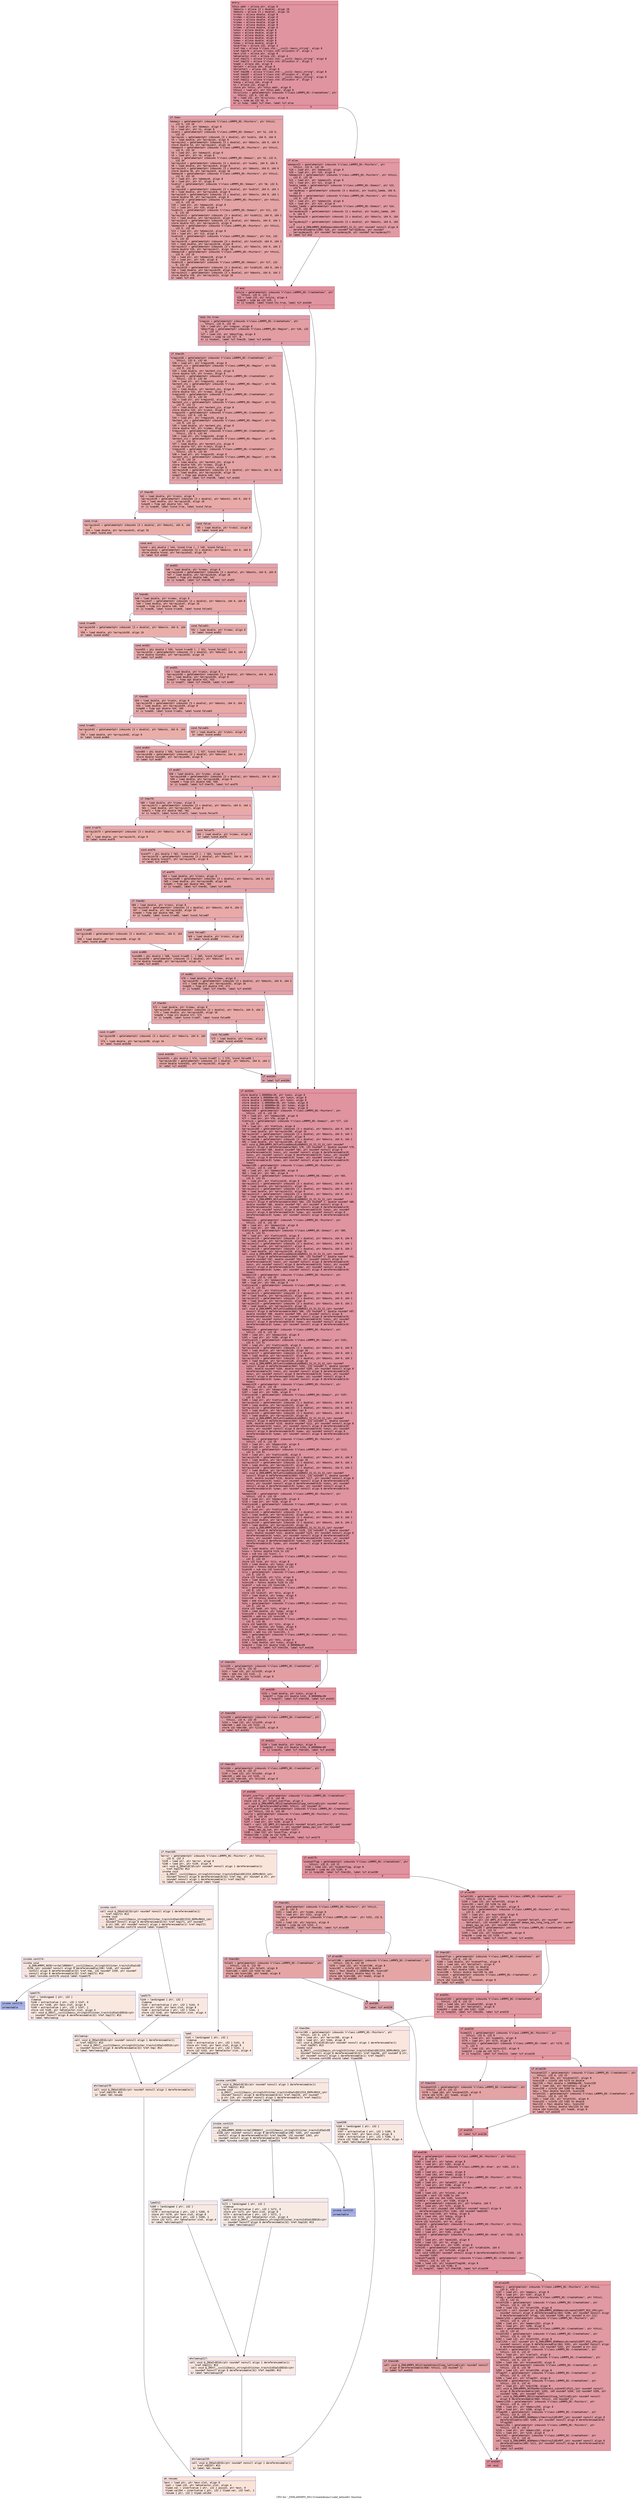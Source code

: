 digraph "CFG for '_ZN9LAMMPS_NS11CreateAtoms11add_latticeEv' function" {
	label="CFG for '_ZN9LAMMPS_NS11CreateAtoms11add_latticeEv' function";

	Node0x55e06931ae70 [shape=record,color="#b70d28ff", style=filled, fillcolor="#b70d2870" fontname="Courier",label="{entry:\l|  %this.addr = alloca ptr, align 8\l  %bboxlo = alloca [3 x double], align 16\l  %bboxhi = alloca [3 x double], align 16\l  %rxmin = alloca double, align 8\l  %rxmax = alloca double, align 8\l  %rymin = alloca double, align 8\l  %rymax = alloca double, align 8\l  %rzmin = alloca double, align 8\l  %rzmax = alloca double, align 8\l  %xmin = alloca double, align 8\l  %ymin = alloca double, align 8\l  %zmin = alloca double, align 8\l  %xmax = alloca double, align 8\l  %ymax = alloca double, align 8\l  %zmax = alloca double, align 8\l  %overflow = alloca i32, align 4\l  %ref.tmp = alloca %\"class.std::__cxx11::basic_string\", align 8\l  %ref.tmp170 = alloca %\"class.std::allocator.4\", align 1\l  %exn.slot = alloca ptr, align 8\l  %ehselector.slot = alloca i32, align 4\l  %ref.tmp171 = alloca %\"class.std::__cxx11::basic_string\", align 8\l  %ref.tmp172 = alloca %\"class.std::allocator.4\", align 1\l  %nadd = alloca i64, align 8\l  %bnlatt = alloca i64, align 8\l  %bnlattall = alloca i64, align 8\l  %ref.tmp206 = alloca %\"class.std::__cxx11::basic_string\", align 8\l  %ref.tmp207 = alloca %\"class.std::allocator.4\", align 1\l  %ref.tmp210 = alloca %\"class.std::__cxx11::basic_string\", align 8\l  %ref.tmp211 = alloca %\"class.std::allocator.4\", align 1\l  %nbig = alloca i64, align 8\l  %n = alloca i32, align 4\l  store ptr %this, ptr %this.addr, align 8\l  %this1 = load ptr, ptr %this.addr, align 8\l  %triclinic = getelementptr inbounds %\"class.LAMMPS_NS::CreateAtoms\", ptr\l... %this1, i32 0, i32 48\l  %0 = load i32, ptr %triclinic, align 8\l  %cmp = icmp eq i32 %0, 0\l  br i1 %cmp, label %if.then, label %if.else\l|{<s0>T|<s1>F}}"];
	Node0x55e06931ae70:s0 -> Node0x55e06931b660[tooltip="entry -> if.then\nProbability 37.50%" ];
	Node0x55e06931ae70:s1 -> Node0x55e06931c930[tooltip="entry -> if.else\nProbability 62.50%" ];
	Node0x55e06931b660 [shape=record,color="#3d50c3ff", style=filled, fillcolor="#c32e3170" fontname="Courier",label="{if.then:\l|  %domain = getelementptr inbounds %\"class.LAMMPS_NS::Pointers\", ptr %this1,\l... i32 0, i32 10\l  %1 = load ptr, ptr %domain, align 8\l  %2 = load ptr, ptr %1, align 8\l  %sublo = getelementptr inbounds %\"class.LAMMPS_NS::Domain\", ptr %2, i32 0,\l... i32 33\l  %arrayidx = getelementptr inbounds [3 x double], ptr %sublo, i64 0, i64 0\l  %3 = load double, ptr %arrayidx, align 8\l  %arrayidx2 = getelementptr inbounds [3 x double], ptr %bboxlo, i64 0, i64 0\l  store double %3, ptr %arrayidx2, align 16\l  %domain3 = getelementptr inbounds %\"class.LAMMPS_NS::Pointers\", ptr %this1,\l... i32 0, i32 10\l  %4 = load ptr, ptr %domain3, align 8\l  %5 = load ptr, ptr %4, align 8\l  %subhi = getelementptr inbounds %\"class.LAMMPS_NS::Domain\", ptr %5, i32 0,\l... i32 34\l  %arrayidx4 = getelementptr inbounds [3 x double], ptr %subhi, i64 0, i64 0\l  %6 = load double, ptr %arrayidx4, align 8\l  %arrayidx5 = getelementptr inbounds [3 x double], ptr %bboxhi, i64 0, i64 0\l  store double %6, ptr %arrayidx5, align 16\l  %domain6 = getelementptr inbounds %\"class.LAMMPS_NS::Pointers\", ptr %this1,\l... i32 0, i32 10\l  %7 = load ptr, ptr %domain6, align 8\l  %8 = load ptr, ptr %7, align 8\l  %sublo7 = getelementptr inbounds %\"class.LAMMPS_NS::Domain\", ptr %8, i32 0,\l... i32 33\l  %arrayidx8 = getelementptr inbounds [3 x double], ptr %sublo7, i64 0, i64 1\l  %9 = load double, ptr %arrayidx8, align 8\l  %arrayidx9 = getelementptr inbounds [3 x double], ptr %bboxlo, i64 0, i64 1\l  store double %9, ptr %arrayidx9, align 8\l  %domain10 = getelementptr inbounds %\"class.LAMMPS_NS::Pointers\", ptr %this1,\l... i32 0, i32 10\l  %10 = load ptr, ptr %domain10, align 8\l  %11 = load ptr, ptr %10, align 8\l  %subhi11 = getelementptr inbounds %\"class.LAMMPS_NS::Domain\", ptr %11, i32\l... 0, i32 34\l  %arrayidx12 = getelementptr inbounds [3 x double], ptr %subhi11, i64 0, i64 1\l  %12 = load double, ptr %arrayidx12, align 8\l  %arrayidx13 = getelementptr inbounds [3 x double], ptr %bboxhi, i64 0, i64 1\l  store double %12, ptr %arrayidx13, align 8\l  %domain14 = getelementptr inbounds %\"class.LAMMPS_NS::Pointers\", ptr %this1,\l... i32 0, i32 10\l  %13 = load ptr, ptr %domain14, align 8\l  %14 = load ptr, ptr %13, align 8\l  %sublo15 = getelementptr inbounds %\"class.LAMMPS_NS::Domain\", ptr %14, i32\l... 0, i32 33\l  %arrayidx16 = getelementptr inbounds [3 x double], ptr %sublo15, i64 0, i64 2\l  %15 = load double, ptr %arrayidx16, align 8\l  %arrayidx17 = getelementptr inbounds [3 x double], ptr %bboxlo, i64 0, i64 2\l  store double %15, ptr %arrayidx17, align 16\l  %domain18 = getelementptr inbounds %\"class.LAMMPS_NS::Pointers\", ptr %this1,\l... i32 0, i32 10\l  %16 = load ptr, ptr %domain18, align 8\l  %17 = load ptr, ptr %16, align 8\l  %subhi19 = getelementptr inbounds %\"class.LAMMPS_NS::Domain\", ptr %17, i32\l... 0, i32 34\l  %arrayidx20 = getelementptr inbounds [3 x double], ptr %subhi19, i64 0, i64 2\l  %18 = load double, ptr %arrayidx20, align 8\l  %arrayidx21 = getelementptr inbounds [3 x double], ptr %bboxhi, i64 0, i64 2\l  store double %18, ptr %arrayidx21, align 16\l  br label %if.end\l}"];
	Node0x55e06931b660 -> Node0x55e06930c8f0[tooltip="if.then -> if.end\nProbability 100.00%" ];
	Node0x55e06931c930 [shape=record,color="#b70d28ff", style=filled, fillcolor="#bb1b2c70" fontname="Courier",label="{if.else:\l|  %domain22 = getelementptr inbounds %\"class.LAMMPS_NS::Pointers\", ptr\l... %this1, i32 0, i32 10\l  %19 = load ptr, ptr %domain22, align 8\l  %20 = load ptr, ptr %19, align 8\l  %domain23 = getelementptr inbounds %\"class.LAMMPS_NS::Pointers\", ptr %this1,\l... i32 0, i32 10\l  %21 = load ptr, ptr %domain23, align 8\l  %22 = load ptr, ptr %21, align 8\l  %sublo_lamda = getelementptr inbounds %\"class.LAMMPS_NS::Domain\", ptr %22,\l... i32 0, i32 35\l  %arraydecay = getelementptr inbounds [3 x double], ptr %sublo_lamda, i64 0,\l... i64 0\l  %domain24 = getelementptr inbounds %\"class.LAMMPS_NS::Pointers\", ptr %this1,\l... i32 0, i32 10\l  %23 = load ptr, ptr %domain24, align 8\l  %24 = load ptr, ptr %23, align 8\l  %subhi_lamda = getelementptr inbounds %\"class.LAMMPS_NS::Domain\", ptr %24,\l... i32 0, i32 36\l  %arraydecay25 = getelementptr inbounds [3 x double], ptr %subhi_lamda, i64\l... 0, i64 0\l  %arraydecay26 = getelementptr inbounds [3 x double], ptr %bboxlo, i64 0, i64\l... 0\l  %arraydecay27 = getelementptr inbounds [3 x double], ptr %bboxhi, i64 0, i64\l... 0\l  call void @_ZN9LAMMPS_NS6Domain4bboxEPdS1_S1_S1_(ptr noundef nonnull align 8\l... dereferenceable(1200) %20, ptr noundef %arraydecay, ptr noundef\l... %arraydecay25, ptr noundef %arraydecay26, ptr noundef %arraydecay27)\l  br label %if.end\l}"];
	Node0x55e06931c930 -> Node0x55e06930c8f0[tooltip="if.else -> if.end\nProbability 100.00%" ];
	Node0x55e06930c8f0 [shape=record,color="#b70d28ff", style=filled, fillcolor="#b70d2870" fontname="Courier",label="{if.end:\l|  %style = getelementptr inbounds %\"class.LAMMPS_NS::CreateAtoms\", ptr\l... %this1, i32 0, i32 2\l  %25 = load i32, ptr %style, align 4\l  %cmp28 = icmp eq i32 %25, 1\l  br i1 %cmp28, label %land.lhs.true, label %if.end104\l|{<s0>T|<s1>F}}"];
	Node0x55e06930c8f0:s0 -> Node0x55e0693427b0[tooltip="if.end -> land.lhs.true\nProbability 50.00%" ];
	Node0x55e06930c8f0:s1 -> Node0x55e069342800[tooltip="if.end -> if.end104\nProbability 50.00%" ];
	Node0x55e0693427b0 [shape=record,color="#3d50c3ff", style=filled, fillcolor="#be242e70" fontname="Courier",label="{land.lhs.true:\l|  %region = getelementptr inbounds %\"class.LAMMPS_NS::CreateAtoms\", ptr\l... %this1, i32 0, i32 44\l  %26 = load ptr, ptr %region, align 8\l  %bboxflag = getelementptr inbounds %\"class.LAMMPS_NS::Region\", ptr %26, i32\l... 0, i32 15\l  %27 = load i32, ptr %bboxflag, align 8\l  %tobool = icmp ne i32 %27, 0\l  br i1 %tobool, label %if.then29, label %if.end104\l|{<s0>T|<s1>F}}"];
	Node0x55e0693427b0:s0 -> Node0x55e069342cb0[tooltip="land.lhs.true -> if.then29\nProbability 62.50%" ];
	Node0x55e0693427b0:s1 -> Node0x55e069342800[tooltip="land.lhs.true -> if.end104\nProbability 37.50%" ];
	Node0x55e069342cb0 [shape=record,color="#3d50c3ff", style=filled, fillcolor="#c32e3170" fontname="Courier",label="{if.then29:\l|  %region30 = getelementptr inbounds %\"class.LAMMPS_NS::CreateAtoms\", ptr\l... %this1, i32 0, i32 44\l  %28 = load ptr, ptr %region30, align 8\l  %extent_xlo = getelementptr inbounds %\"class.LAMMPS_NS::Region\", ptr %28,\l... i32 0, i32 9\l  %29 = load double, ptr %extent_xlo, align 8\l  store double %29, ptr %rxmin, align 8\l  %region31 = getelementptr inbounds %\"class.LAMMPS_NS::CreateAtoms\", ptr\l... %this1, i32 0, i32 44\l  %30 = load ptr, ptr %region31, align 8\l  %extent_xhi = getelementptr inbounds %\"class.LAMMPS_NS::Region\", ptr %30,\l... i32 0, i32 10\l  %31 = load double, ptr %extent_xhi, align 8\l  store double %31, ptr %rxmax, align 8\l  %region32 = getelementptr inbounds %\"class.LAMMPS_NS::CreateAtoms\", ptr\l... %this1, i32 0, i32 44\l  %32 = load ptr, ptr %region32, align 8\l  %extent_ylo = getelementptr inbounds %\"class.LAMMPS_NS::Region\", ptr %32,\l... i32 0, i32 11\l  %33 = load double, ptr %extent_ylo, align 8\l  store double %33, ptr %rymin, align 8\l  %region33 = getelementptr inbounds %\"class.LAMMPS_NS::CreateAtoms\", ptr\l... %this1, i32 0, i32 44\l  %34 = load ptr, ptr %region33, align 8\l  %extent_yhi = getelementptr inbounds %\"class.LAMMPS_NS::Region\", ptr %34,\l... i32 0, i32 12\l  %35 = load double, ptr %extent_yhi, align 8\l  store double %35, ptr %rymax, align 8\l  %region34 = getelementptr inbounds %\"class.LAMMPS_NS::CreateAtoms\", ptr\l... %this1, i32 0, i32 44\l  %36 = load ptr, ptr %region34, align 8\l  %extent_zlo = getelementptr inbounds %\"class.LAMMPS_NS::Region\", ptr %36,\l... i32 0, i32 13\l  %37 = load double, ptr %extent_zlo, align 8\l  store double %37, ptr %rzmin, align 8\l  %region35 = getelementptr inbounds %\"class.LAMMPS_NS::CreateAtoms\", ptr\l... %this1, i32 0, i32 44\l  %38 = load ptr, ptr %region35, align 8\l  %extent_zhi = getelementptr inbounds %\"class.LAMMPS_NS::Region\", ptr %38,\l... i32 0, i32 14\l  %39 = load double, ptr %extent_zhi, align 8\l  store double %39, ptr %rzmax, align 8\l  %40 = load double, ptr %rxmin, align 8\l  %arrayidx36 = getelementptr inbounds [3 x double], ptr %bboxlo, i64 0, i64 0\l  %41 = load double, ptr %arrayidx36, align 16\l  %cmp37 = fcmp ogt double %40, %41\l  br i1 %cmp37, label %if.then38, label %if.end43\l|{<s0>T|<s1>F}}"];
	Node0x55e069342cb0:s0 -> Node0x55e069344580[tooltip="if.then29 -> if.then38\nProbability 50.00%" ];
	Node0x55e069342cb0:s1 -> Node0x55e069344600[tooltip="if.then29 -> if.end43\nProbability 50.00%" ];
	Node0x55e069344580 [shape=record,color="#3d50c3ff", style=filled, fillcolor="#ca3b3770" fontname="Courier",label="{if.then38:\l|  %42 = load double, ptr %rxmin, align 8\l  %arrayidx39 = getelementptr inbounds [3 x double], ptr %bboxhi, i64 0, i64 0\l  %43 = load double, ptr %arrayidx39, align 16\l  %cmp40 = fcmp ogt double %42, %43\l  br i1 %cmp40, label %cond.true, label %cond.false\l|{<s0>T|<s1>F}}"];
	Node0x55e069344580:s0 -> Node0x55e06930b3a0[tooltip="if.then38 -> cond.true\nProbability 50.00%" ];
	Node0x55e069344580:s1 -> Node0x55e06930b420[tooltip="if.then38 -> cond.false\nProbability 50.00%" ];
	Node0x55e06930b3a0 [shape=record,color="#3d50c3ff", style=filled, fillcolor="#d0473d70" fontname="Courier",label="{cond.true:\l|  %arrayidx41 = getelementptr inbounds [3 x double], ptr %bboxhi, i64 0, i64\l... 0\l  %44 = load double, ptr %arrayidx41, align 16\l  br label %cond.end\l}"];
	Node0x55e06930b3a0 -> Node0x55e06930b720[tooltip="cond.true -> cond.end\nProbability 100.00%" ];
	Node0x55e06930b420 [shape=record,color="#3d50c3ff", style=filled, fillcolor="#d0473d70" fontname="Courier",label="{cond.false:\l|  %45 = load double, ptr %rxmin, align 8\l  br label %cond.end\l}"];
	Node0x55e06930b420 -> Node0x55e06930b720[tooltip="cond.false -> cond.end\nProbability 100.00%" ];
	Node0x55e06930b720 [shape=record,color="#3d50c3ff", style=filled, fillcolor="#ca3b3770" fontname="Courier",label="{cond.end:\l|  %cond = phi double [ %44, %cond.true ], [ %45, %cond.false ]\l  %arrayidx42 = getelementptr inbounds [3 x double], ptr %bboxlo, i64 0, i64 0\l  store double %cond, ptr %arrayidx42, align 16\l  br label %if.end43\l}"];
	Node0x55e06930b720 -> Node0x55e069344600[tooltip="cond.end -> if.end43\nProbability 100.00%" ];
	Node0x55e069344600 [shape=record,color="#3d50c3ff", style=filled, fillcolor="#c32e3170" fontname="Courier",label="{if.end43:\l|  %46 = load double, ptr %rxmax, align 8\l  %arrayidx44 = getelementptr inbounds [3 x double], ptr %bboxhi, i64 0, i64 0\l  %47 = load double, ptr %arrayidx44, align 16\l  %cmp45 = fcmp olt double %46, %47\l  br i1 %cmp45, label %if.then46, label %if.end55\l|{<s0>T|<s1>F}}"];
	Node0x55e069344600:s0 -> Node0x55e069346200[tooltip="if.end43 -> if.then46\nProbability 50.00%" ];
	Node0x55e069344600:s1 -> Node0x55e069346280[tooltip="if.end43 -> if.end55\nProbability 50.00%" ];
	Node0x55e069346200 [shape=record,color="#3d50c3ff", style=filled, fillcolor="#ca3b3770" fontname="Courier",label="{if.then46:\l|  %48 = load double, ptr %rxmax, align 8\l  %arrayidx47 = getelementptr inbounds [3 x double], ptr %bboxlo, i64 0, i64 0\l  %49 = load double, ptr %arrayidx47, align 16\l  %cmp48 = fcmp olt double %48, %49\l  br i1 %cmp48, label %cond.true49, label %cond.false51\l|{<s0>T|<s1>F}}"];
	Node0x55e069346200:s0 -> Node0x55e0693466b0[tooltip="if.then46 -> cond.true49\nProbability 50.00%" ];
	Node0x55e069346200:s1 -> Node0x55e069346730[tooltip="if.then46 -> cond.false51\nProbability 50.00%" ];
	Node0x55e0693466b0 [shape=record,color="#3d50c3ff", style=filled, fillcolor="#d0473d70" fontname="Courier",label="{cond.true49:\l|  %arrayidx50 = getelementptr inbounds [3 x double], ptr %bboxlo, i64 0, i64\l... 0\l  %50 = load double, ptr %arrayidx50, align 16\l  br label %cond.end52\l}"];
	Node0x55e0693466b0 -> Node0x55e069346a30[tooltip="cond.true49 -> cond.end52\nProbability 100.00%" ];
	Node0x55e069346730 [shape=record,color="#3d50c3ff", style=filled, fillcolor="#d0473d70" fontname="Courier",label="{cond.false51:\l|  %51 = load double, ptr %rxmax, align 8\l  br label %cond.end52\l}"];
	Node0x55e069346730 -> Node0x55e069346a30[tooltip="cond.false51 -> cond.end52\nProbability 100.00%" ];
	Node0x55e069346a30 [shape=record,color="#3d50c3ff", style=filled, fillcolor="#ca3b3770" fontname="Courier",label="{cond.end52:\l|  %cond53 = phi double [ %50, %cond.true49 ], [ %51, %cond.false51 ]\l  %arrayidx54 = getelementptr inbounds [3 x double], ptr %bboxhi, i64 0, i64 0\l  store double %cond53, ptr %arrayidx54, align 16\l  br label %if.end55\l}"];
	Node0x55e069346a30 -> Node0x55e069346280[tooltip="cond.end52 -> if.end55\nProbability 100.00%" ];
	Node0x55e069346280 [shape=record,color="#3d50c3ff", style=filled, fillcolor="#c32e3170" fontname="Courier",label="{if.end55:\l|  %52 = load double, ptr %rymin, align 8\l  %arrayidx56 = getelementptr inbounds [3 x double], ptr %bboxlo, i64 0, i64 1\l  %53 = load double, ptr %arrayidx56, align 8\l  %cmp57 = fcmp ogt double %52, %53\l  br i1 %cmp57, label %if.then58, label %if.end67\l|{<s0>T|<s1>F}}"];
	Node0x55e069346280:s0 -> Node0x55e0693470d0[tooltip="if.end55 -> if.then58\nProbability 50.00%" ];
	Node0x55e069346280:s1 -> Node0x55e069347150[tooltip="if.end55 -> if.end67\nProbability 50.00%" ];
	Node0x55e0693470d0 [shape=record,color="#3d50c3ff", style=filled, fillcolor="#ca3b3770" fontname="Courier",label="{if.then58:\l|  %54 = load double, ptr %rymin, align 8\l  %arrayidx59 = getelementptr inbounds [3 x double], ptr %bboxhi, i64 0, i64 1\l  %55 = load double, ptr %arrayidx59, align 8\l  %cmp60 = fcmp ogt double %54, %55\l  br i1 %cmp60, label %cond.true61, label %cond.false63\l|{<s0>T|<s1>F}}"];
	Node0x55e0693470d0:s0 -> Node0x55e069347580[tooltip="if.then58 -> cond.true61\nProbability 50.00%" ];
	Node0x55e0693470d0:s1 -> Node0x55e069347600[tooltip="if.then58 -> cond.false63\nProbability 50.00%" ];
	Node0x55e069347580 [shape=record,color="#3d50c3ff", style=filled, fillcolor="#d0473d70" fontname="Courier",label="{cond.true61:\l|  %arrayidx62 = getelementptr inbounds [3 x double], ptr %bboxhi, i64 0, i64\l... 1\l  %56 = load double, ptr %arrayidx62, align 8\l  br label %cond.end64\l}"];
	Node0x55e069347580 -> Node0x55e069347900[tooltip="cond.true61 -> cond.end64\nProbability 100.00%" ];
	Node0x55e069347600 [shape=record,color="#3d50c3ff", style=filled, fillcolor="#d0473d70" fontname="Courier",label="{cond.false63:\l|  %57 = load double, ptr %rymin, align 8\l  br label %cond.end64\l}"];
	Node0x55e069347600 -> Node0x55e069347900[tooltip="cond.false63 -> cond.end64\nProbability 100.00%" ];
	Node0x55e069347900 [shape=record,color="#3d50c3ff", style=filled, fillcolor="#ca3b3770" fontname="Courier",label="{cond.end64:\l|  %cond65 = phi double [ %56, %cond.true61 ], [ %57, %cond.false63 ]\l  %arrayidx66 = getelementptr inbounds [3 x double], ptr %bboxlo, i64 0, i64 1\l  store double %cond65, ptr %arrayidx66, align 8\l  br label %if.end67\l}"];
	Node0x55e069347900 -> Node0x55e069347150[tooltip="cond.end64 -> if.end67\nProbability 100.00%" ];
	Node0x55e069347150 [shape=record,color="#3d50c3ff", style=filled, fillcolor="#c32e3170" fontname="Courier",label="{if.end67:\l|  %58 = load double, ptr %rymax, align 8\l  %arrayidx68 = getelementptr inbounds [3 x double], ptr %bboxhi, i64 0, i64 1\l  %59 = load double, ptr %arrayidx68, align 8\l  %cmp69 = fcmp olt double %58, %59\l  br i1 %cmp69, label %if.then70, label %if.end79\l|{<s0>T|<s1>F}}"];
	Node0x55e069347150:s0 -> Node0x55e069347fa0[tooltip="if.end67 -> if.then70\nProbability 50.00%" ];
	Node0x55e069347150:s1 -> Node0x55e069348020[tooltip="if.end67 -> if.end79\nProbability 50.00%" ];
	Node0x55e069347fa0 [shape=record,color="#3d50c3ff", style=filled, fillcolor="#ca3b3770" fontname="Courier",label="{if.then70:\l|  %60 = load double, ptr %rymax, align 8\l  %arrayidx71 = getelementptr inbounds [3 x double], ptr %bboxlo, i64 0, i64 1\l  %61 = load double, ptr %arrayidx71, align 8\l  %cmp72 = fcmp olt double %60, %61\l  br i1 %cmp72, label %cond.true73, label %cond.false75\l|{<s0>T|<s1>F}}"];
	Node0x55e069347fa0:s0 -> Node0x55e069348450[tooltip="if.then70 -> cond.true73\nProbability 50.00%" ];
	Node0x55e069347fa0:s1 -> Node0x55e0693484d0[tooltip="if.then70 -> cond.false75\nProbability 50.00%" ];
	Node0x55e069348450 [shape=record,color="#3d50c3ff", style=filled, fillcolor="#d0473d70" fontname="Courier",label="{cond.true73:\l|  %arrayidx74 = getelementptr inbounds [3 x double], ptr %bboxlo, i64 0, i64\l... 1\l  %62 = load double, ptr %arrayidx74, align 8\l  br label %cond.end76\l}"];
	Node0x55e069348450 -> Node0x55e0693487d0[tooltip="cond.true73 -> cond.end76\nProbability 100.00%" ];
	Node0x55e0693484d0 [shape=record,color="#3d50c3ff", style=filled, fillcolor="#d0473d70" fontname="Courier",label="{cond.false75:\l|  %63 = load double, ptr %rymax, align 8\l  br label %cond.end76\l}"];
	Node0x55e0693484d0 -> Node0x55e0693487d0[tooltip="cond.false75 -> cond.end76\nProbability 100.00%" ];
	Node0x55e0693487d0 [shape=record,color="#3d50c3ff", style=filled, fillcolor="#ca3b3770" fontname="Courier",label="{cond.end76:\l|  %cond77 = phi double [ %62, %cond.true73 ], [ %63, %cond.false75 ]\l  %arrayidx78 = getelementptr inbounds [3 x double], ptr %bboxhi, i64 0, i64 1\l  store double %cond77, ptr %arrayidx78, align 8\l  br label %if.end79\l}"];
	Node0x55e0693487d0 -> Node0x55e069348020[tooltip="cond.end76 -> if.end79\nProbability 100.00%" ];
	Node0x55e069348020 [shape=record,color="#3d50c3ff", style=filled, fillcolor="#c32e3170" fontname="Courier",label="{if.end79:\l|  %64 = load double, ptr %rzmin, align 8\l  %arrayidx80 = getelementptr inbounds [3 x double], ptr %bboxlo, i64 0, i64 2\l  %65 = load double, ptr %arrayidx80, align 16\l  %cmp81 = fcmp ogt double %64, %65\l  br i1 %cmp81, label %if.then82, label %if.end91\l|{<s0>T|<s1>F}}"];
	Node0x55e069348020:s0 -> Node0x55e069348e70[tooltip="if.end79 -> if.then82\nProbability 50.00%" ];
	Node0x55e069348020:s1 -> Node0x55e069348ef0[tooltip="if.end79 -> if.end91\nProbability 50.00%" ];
	Node0x55e069348e70 [shape=record,color="#3d50c3ff", style=filled, fillcolor="#ca3b3770" fontname="Courier",label="{if.then82:\l|  %66 = load double, ptr %rzmin, align 8\l  %arrayidx83 = getelementptr inbounds [3 x double], ptr %bboxhi, i64 0, i64 2\l  %67 = load double, ptr %arrayidx83, align 16\l  %cmp84 = fcmp ogt double %66, %67\l  br i1 %cmp84, label %cond.true85, label %cond.false87\l|{<s0>T|<s1>F}}"];
	Node0x55e069348e70:s0 -> Node0x55e069349320[tooltip="if.then82 -> cond.true85\nProbability 50.00%" ];
	Node0x55e069348e70:s1 -> Node0x55e0693493a0[tooltip="if.then82 -> cond.false87\nProbability 50.00%" ];
	Node0x55e069349320 [shape=record,color="#3d50c3ff", style=filled, fillcolor="#d0473d70" fontname="Courier",label="{cond.true85:\l|  %arrayidx86 = getelementptr inbounds [3 x double], ptr %bboxhi, i64 0, i64\l... 2\l  %68 = load double, ptr %arrayidx86, align 16\l  br label %cond.end88\l}"];
	Node0x55e069349320 -> Node0x55e0693496a0[tooltip="cond.true85 -> cond.end88\nProbability 100.00%" ];
	Node0x55e0693493a0 [shape=record,color="#3d50c3ff", style=filled, fillcolor="#d0473d70" fontname="Courier",label="{cond.false87:\l|  %69 = load double, ptr %rzmin, align 8\l  br label %cond.end88\l}"];
	Node0x55e0693493a0 -> Node0x55e0693496a0[tooltip="cond.false87 -> cond.end88\nProbability 100.00%" ];
	Node0x55e0693496a0 [shape=record,color="#3d50c3ff", style=filled, fillcolor="#ca3b3770" fontname="Courier",label="{cond.end88:\l|  %cond89 = phi double [ %68, %cond.true85 ], [ %69, %cond.false87 ]\l  %arrayidx90 = getelementptr inbounds [3 x double], ptr %bboxlo, i64 0, i64 2\l  store double %cond89, ptr %arrayidx90, align 16\l  br label %if.end91\l}"];
	Node0x55e0693496a0 -> Node0x55e069348ef0[tooltip="cond.end88 -> if.end91\nProbability 100.00%" ];
	Node0x55e069348ef0 [shape=record,color="#3d50c3ff", style=filled, fillcolor="#c32e3170" fontname="Courier",label="{if.end91:\l|  %70 = load double, ptr %rzmax, align 8\l  %arrayidx92 = getelementptr inbounds [3 x double], ptr %bboxhi, i64 0, i64 2\l  %71 = load double, ptr %arrayidx92, align 16\l  %cmp93 = fcmp olt double %70, %71\l  br i1 %cmp93, label %if.then94, label %if.end103\l|{<s0>T|<s1>F}}"];
	Node0x55e069348ef0:s0 -> Node0x55e069349d40[tooltip="if.end91 -> if.then94\nProbability 50.00%" ];
	Node0x55e069348ef0:s1 -> Node0x55e069349dc0[tooltip="if.end91 -> if.end103\nProbability 50.00%" ];
	Node0x55e069349d40 [shape=record,color="#3d50c3ff", style=filled, fillcolor="#ca3b3770" fontname="Courier",label="{if.then94:\l|  %72 = load double, ptr %rzmax, align 8\l  %arrayidx95 = getelementptr inbounds [3 x double], ptr %bboxlo, i64 0, i64 2\l  %73 = load double, ptr %arrayidx95, align 16\l  %cmp96 = fcmp olt double %72, %73\l  br i1 %cmp96, label %cond.true97, label %cond.false99\l|{<s0>T|<s1>F}}"];
	Node0x55e069349d40:s0 -> Node0x55e06934a1f0[tooltip="if.then94 -> cond.true97\nProbability 50.00%" ];
	Node0x55e069349d40:s1 -> Node0x55e06934a270[tooltip="if.then94 -> cond.false99\nProbability 50.00%" ];
	Node0x55e06934a1f0 [shape=record,color="#3d50c3ff", style=filled, fillcolor="#d0473d70" fontname="Courier",label="{cond.true97:\l|  %arrayidx98 = getelementptr inbounds [3 x double], ptr %bboxlo, i64 0, i64\l... 2\l  %74 = load double, ptr %arrayidx98, align 16\l  br label %cond.end100\l}"];
	Node0x55e06934a1f0 -> Node0x55e06934a570[tooltip="cond.true97 -> cond.end100\nProbability 100.00%" ];
	Node0x55e06934a270 [shape=record,color="#3d50c3ff", style=filled, fillcolor="#d0473d70" fontname="Courier",label="{cond.false99:\l|  %75 = load double, ptr %rzmax, align 8\l  br label %cond.end100\l}"];
	Node0x55e06934a270 -> Node0x55e06934a570[tooltip="cond.false99 -> cond.end100\nProbability 100.00%" ];
	Node0x55e06934a570 [shape=record,color="#3d50c3ff", style=filled, fillcolor="#ca3b3770" fontname="Courier",label="{cond.end100:\l|  %cond101 = phi double [ %74, %cond.true97 ], [ %75, %cond.false99 ]\l  %arrayidx102 = getelementptr inbounds [3 x double], ptr %bboxhi, i64 0, i64 2\l  store double %cond101, ptr %arrayidx102, align 16\l  br label %if.end103\l}"];
	Node0x55e06934a570 -> Node0x55e069349dc0[tooltip="cond.end100 -> if.end103\nProbability 100.00%" ];
	Node0x55e069349dc0 [shape=record,color="#3d50c3ff", style=filled, fillcolor="#c32e3170" fontname="Courier",label="{if.end103:\l|  br label %if.end104\l}"];
	Node0x55e069349dc0 -> Node0x55e069342800[tooltip="if.end103 -> if.end104\nProbability 100.00%" ];
	Node0x55e069342800 [shape=record,color="#b70d28ff", style=filled, fillcolor="#b70d2870" fontname="Courier",label="{if.end104:\l|  store double 1.000000e+30, ptr %zmin, align 8\l  store double 1.000000e+30, ptr %ymin, align 8\l  store double 1.000000e+30, ptr %xmin, align 8\l  store double -1.000000e+30, ptr %zmax, align 8\l  store double -1.000000e+30, ptr %ymax, align 8\l  store double -1.000000e+30, ptr %xmax, align 8\l  %domain105 = getelementptr inbounds %\"class.LAMMPS_NS::Pointers\", ptr\l... %this1, i32 0, i32 10\l  %76 = load ptr, ptr %domain105, align 8\l  %77 = load ptr, ptr %76, align 8\l  %lattice = getelementptr inbounds %\"class.LAMMPS_NS::Domain\", ptr %77, i32\l... 0, i32 51\l  %78 = load ptr, ptr %lattice, align 8\l  %arrayidx106 = getelementptr inbounds [3 x double], ptr %bboxlo, i64 0, i64 0\l  %79 = load double, ptr %arrayidx106, align 16\l  %arrayidx107 = getelementptr inbounds [3 x double], ptr %bboxlo, i64 0, i64 1\l  %80 = load double, ptr %arrayidx107, align 8\l  %arrayidx108 = getelementptr inbounds [3 x double], ptr %bboxlo, i64 0, i64 2\l  %81 = load double, ptr %arrayidx108, align 16\l  call void @_ZN9LAMMPS_NS7Lattice4bboxEidddRdS1_S1_S1_S1_S1_(ptr noundef\l... nonnull align 8 dereferenceable(664) %78, i32 noundef 1, double noundef %79,\l... double noundef %80, double noundef %81, ptr noundef nonnull align 8\l... dereferenceable(8) %xmin, ptr noundef nonnull align 8 dereferenceable(8)\l... %ymin, ptr noundef nonnull align 8 dereferenceable(8) %zmin, ptr noundef\l... nonnull align 8 dereferenceable(8) %xmax, ptr noundef nonnull align 8\l... dereferenceable(8) %ymax, ptr noundef nonnull align 8 dereferenceable(8)\l... %zmax)\l  %domain109 = getelementptr inbounds %\"class.LAMMPS_NS::Pointers\", ptr\l... %this1, i32 0, i32 10\l  %82 = load ptr, ptr %domain109, align 8\l  %83 = load ptr, ptr %82, align 8\l  %lattice110 = getelementptr inbounds %\"class.LAMMPS_NS::Domain\", ptr %83,\l... i32 0, i32 51\l  %84 = load ptr, ptr %lattice110, align 8\l  %arrayidx111 = getelementptr inbounds [3 x double], ptr %bboxhi, i64 0, i64 0\l  %85 = load double, ptr %arrayidx111, align 16\l  %arrayidx112 = getelementptr inbounds [3 x double], ptr %bboxlo, i64 0, i64 1\l  %86 = load double, ptr %arrayidx112, align 8\l  %arrayidx113 = getelementptr inbounds [3 x double], ptr %bboxlo, i64 0, i64 2\l  %87 = load double, ptr %arrayidx113, align 16\l  call void @_ZN9LAMMPS_NS7Lattice4bboxEidddRdS1_S1_S1_S1_S1_(ptr noundef\l... nonnull align 8 dereferenceable(664) %84, i32 noundef 1, double noundef %85,\l... double noundef %86, double noundef %87, ptr noundef nonnull align 8\l... dereferenceable(8) %xmin, ptr noundef nonnull align 8 dereferenceable(8)\l... %ymin, ptr noundef nonnull align 8 dereferenceable(8) %zmin, ptr noundef\l... nonnull align 8 dereferenceable(8) %xmax, ptr noundef nonnull align 8\l... dereferenceable(8) %ymax, ptr noundef nonnull align 8 dereferenceable(8)\l... %zmax)\l  %domain114 = getelementptr inbounds %\"class.LAMMPS_NS::Pointers\", ptr\l... %this1, i32 0, i32 10\l  %88 = load ptr, ptr %domain114, align 8\l  %89 = load ptr, ptr %88, align 8\l  %lattice115 = getelementptr inbounds %\"class.LAMMPS_NS::Domain\", ptr %89,\l... i32 0, i32 51\l  %90 = load ptr, ptr %lattice115, align 8\l  %arrayidx116 = getelementptr inbounds [3 x double], ptr %bboxlo, i64 0, i64 0\l  %91 = load double, ptr %arrayidx116, align 16\l  %arrayidx117 = getelementptr inbounds [3 x double], ptr %bboxhi, i64 0, i64 1\l  %92 = load double, ptr %arrayidx117, align 8\l  %arrayidx118 = getelementptr inbounds [3 x double], ptr %bboxlo, i64 0, i64 2\l  %93 = load double, ptr %arrayidx118, align 16\l  call void @_ZN9LAMMPS_NS7Lattice4bboxEidddRdS1_S1_S1_S1_S1_(ptr noundef\l... nonnull align 8 dereferenceable(664) %90, i32 noundef 1, double noundef %91,\l... double noundef %92, double noundef %93, ptr noundef nonnull align 8\l... dereferenceable(8) %xmin, ptr noundef nonnull align 8 dereferenceable(8)\l... %ymin, ptr noundef nonnull align 8 dereferenceable(8) %zmin, ptr noundef\l... nonnull align 8 dereferenceable(8) %xmax, ptr noundef nonnull align 8\l... dereferenceable(8) %ymax, ptr noundef nonnull align 8 dereferenceable(8)\l... %zmax)\l  %domain119 = getelementptr inbounds %\"class.LAMMPS_NS::Pointers\", ptr\l... %this1, i32 0, i32 10\l  %94 = load ptr, ptr %domain119, align 8\l  %95 = load ptr, ptr %94, align 8\l  %lattice120 = getelementptr inbounds %\"class.LAMMPS_NS::Domain\", ptr %95,\l... i32 0, i32 51\l  %96 = load ptr, ptr %lattice120, align 8\l  %arrayidx121 = getelementptr inbounds [3 x double], ptr %bboxhi, i64 0, i64 0\l  %97 = load double, ptr %arrayidx121, align 16\l  %arrayidx122 = getelementptr inbounds [3 x double], ptr %bboxhi, i64 0, i64 1\l  %98 = load double, ptr %arrayidx122, align 8\l  %arrayidx123 = getelementptr inbounds [3 x double], ptr %bboxlo, i64 0, i64 2\l  %99 = load double, ptr %arrayidx123, align 16\l  call void @_ZN9LAMMPS_NS7Lattice4bboxEidddRdS1_S1_S1_S1_S1_(ptr noundef\l... nonnull align 8 dereferenceable(664) %96, i32 noundef 1, double noundef %97,\l... double noundef %98, double noundef %99, ptr noundef nonnull align 8\l... dereferenceable(8) %xmin, ptr noundef nonnull align 8 dereferenceable(8)\l... %ymin, ptr noundef nonnull align 8 dereferenceable(8) %zmin, ptr noundef\l... nonnull align 8 dereferenceable(8) %xmax, ptr noundef nonnull align 8\l... dereferenceable(8) %ymax, ptr noundef nonnull align 8 dereferenceable(8)\l... %zmax)\l  %domain124 = getelementptr inbounds %\"class.LAMMPS_NS::Pointers\", ptr\l... %this1, i32 0, i32 10\l  %100 = load ptr, ptr %domain124, align 8\l  %101 = load ptr, ptr %100, align 8\l  %lattice125 = getelementptr inbounds %\"class.LAMMPS_NS::Domain\", ptr %101,\l... i32 0, i32 51\l  %102 = load ptr, ptr %lattice125, align 8\l  %arrayidx126 = getelementptr inbounds [3 x double], ptr %bboxlo, i64 0, i64 0\l  %103 = load double, ptr %arrayidx126, align 16\l  %arrayidx127 = getelementptr inbounds [3 x double], ptr %bboxlo, i64 0, i64 1\l  %104 = load double, ptr %arrayidx127, align 8\l  %arrayidx128 = getelementptr inbounds [3 x double], ptr %bboxhi, i64 0, i64 2\l  %105 = load double, ptr %arrayidx128, align 16\l  call void @_ZN9LAMMPS_NS7Lattice4bboxEidddRdS1_S1_S1_S1_S1_(ptr noundef\l... nonnull align 8 dereferenceable(664) %102, i32 noundef 1, double noundef\l... %103, double noundef %104, double noundef %105, ptr noundef nonnull align 8\l... dereferenceable(8) %xmin, ptr noundef nonnull align 8 dereferenceable(8)\l... %ymin, ptr noundef nonnull align 8 dereferenceable(8) %zmin, ptr noundef\l... nonnull align 8 dereferenceable(8) %xmax, ptr noundef nonnull align 8\l... dereferenceable(8) %ymax, ptr noundef nonnull align 8 dereferenceable(8)\l... %zmax)\l  %domain129 = getelementptr inbounds %\"class.LAMMPS_NS::Pointers\", ptr\l... %this1, i32 0, i32 10\l  %106 = load ptr, ptr %domain129, align 8\l  %107 = load ptr, ptr %106, align 8\l  %lattice130 = getelementptr inbounds %\"class.LAMMPS_NS::Domain\", ptr %107,\l... i32 0, i32 51\l  %108 = load ptr, ptr %lattice130, align 8\l  %arrayidx131 = getelementptr inbounds [3 x double], ptr %bboxhi, i64 0, i64 0\l  %109 = load double, ptr %arrayidx131, align 16\l  %arrayidx132 = getelementptr inbounds [3 x double], ptr %bboxlo, i64 0, i64 1\l  %110 = load double, ptr %arrayidx132, align 8\l  %arrayidx133 = getelementptr inbounds [3 x double], ptr %bboxhi, i64 0, i64 2\l  %111 = load double, ptr %arrayidx133, align 16\l  call void @_ZN9LAMMPS_NS7Lattice4bboxEidddRdS1_S1_S1_S1_S1_(ptr noundef\l... nonnull align 8 dereferenceable(664) %108, i32 noundef 1, double noundef\l... %109, double noundef %110, double noundef %111, ptr noundef nonnull align 8\l... dereferenceable(8) %xmin, ptr noundef nonnull align 8 dereferenceable(8)\l... %ymin, ptr noundef nonnull align 8 dereferenceable(8) %zmin, ptr noundef\l... nonnull align 8 dereferenceable(8) %xmax, ptr noundef nonnull align 8\l... dereferenceable(8) %ymax, ptr noundef nonnull align 8 dereferenceable(8)\l... %zmax)\l  %domain134 = getelementptr inbounds %\"class.LAMMPS_NS::Pointers\", ptr\l... %this1, i32 0, i32 10\l  %112 = load ptr, ptr %domain134, align 8\l  %113 = load ptr, ptr %112, align 8\l  %lattice135 = getelementptr inbounds %\"class.LAMMPS_NS::Domain\", ptr %113,\l... i32 0, i32 51\l  %114 = load ptr, ptr %lattice135, align 8\l  %arrayidx136 = getelementptr inbounds [3 x double], ptr %bboxlo, i64 0, i64 0\l  %115 = load double, ptr %arrayidx136, align 16\l  %arrayidx137 = getelementptr inbounds [3 x double], ptr %bboxhi, i64 0, i64 1\l  %116 = load double, ptr %arrayidx137, align 8\l  %arrayidx138 = getelementptr inbounds [3 x double], ptr %bboxhi, i64 0, i64 2\l  %117 = load double, ptr %arrayidx138, align 16\l  call void @_ZN9LAMMPS_NS7Lattice4bboxEidddRdS1_S1_S1_S1_S1_(ptr noundef\l... nonnull align 8 dereferenceable(664) %114, i32 noundef 1, double noundef\l... %115, double noundef %116, double noundef %117, ptr noundef nonnull align 8\l... dereferenceable(8) %xmin, ptr noundef nonnull align 8 dereferenceable(8)\l... %ymin, ptr noundef nonnull align 8 dereferenceable(8) %zmin, ptr noundef\l... nonnull align 8 dereferenceable(8) %xmax, ptr noundef nonnull align 8\l... dereferenceable(8) %ymax, ptr noundef nonnull align 8 dereferenceable(8)\l... %zmax)\l  %domain139 = getelementptr inbounds %\"class.LAMMPS_NS::Pointers\", ptr\l... %this1, i32 0, i32 10\l  %118 = load ptr, ptr %domain139, align 8\l  %119 = load ptr, ptr %118, align 8\l  %lattice140 = getelementptr inbounds %\"class.LAMMPS_NS::Domain\", ptr %119,\l... i32 0, i32 51\l  %120 = load ptr, ptr %lattice140, align 8\l  %arrayidx141 = getelementptr inbounds [3 x double], ptr %bboxhi, i64 0, i64 0\l  %121 = load double, ptr %arrayidx141, align 16\l  %arrayidx142 = getelementptr inbounds [3 x double], ptr %bboxhi, i64 0, i64 1\l  %122 = load double, ptr %arrayidx142, align 8\l  %arrayidx143 = getelementptr inbounds [3 x double], ptr %bboxhi, i64 0, i64 2\l  %123 = load double, ptr %arrayidx143, align 16\l  call void @_ZN9LAMMPS_NS7Lattice4bboxEidddRdS1_S1_S1_S1_S1_(ptr noundef\l... nonnull align 8 dereferenceable(664) %120, i32 noundef 1, double noundef\l... %121, double noundef %122, double noundef %123, ptr noundef nonnull align 8\l... dereferenceable(8) %xmin, ptr noundef nonnull align 8 dereferenceable(8)\l... %ymin, ptr noundef nonnull align 8 dereferenceable(8) %zmin, ptr noundef\l... nonnull align 8 dereferenceable(8) %xmax, ptr noundef nonnull align 8\l... dereferenceable(8) %ymax, ptr noundef nonnull align 8 dereferenceable(8)\l... %zmax)\l  %124 = load double, ptr %xmin, align 8\l  %conv = fptosi double %124 to i32\l  %sub = sub nsw i32 %conv, 1\l  %ilo = getelementptr inbounds %\"class.LAMMPS_NS::CreateAtoms\", ptr %this1,\l... i32 0, i32 33\l  store i32 %sub, ptr %ilo, align 8\l  %125 = load double, ptr %ymin, align 8\l  %conv144 = fptosi double %125 to i32\l  %sub145 = sub nsw i32 %conv144, 1\l  %jlo = getelementptr inbounds %\"class.LAMMPS_NS::CreateAtoms\", ptr %this1,\l... i32 0, i32 35\l  store i32 %sub145, ptr %jlo, align 8\l  %126 = load double, ptr %zmin, align 8\l  %conv146 = fptosi double %126 to i32\l  %sub147 = sub nsw i32 %conv146, 1\l  %klo = getelementptr inbounds %\"class.LAMMPS_NS::CreateAtoms\", ptr %this1,\l... i32 0, i32 37\l  store i32 %sub147, ptr %klo, align 8\l  %127 = load double, ptr %xmax, align 8\l  %conv148 = fptosi double %127 to i32\l  %add = add nsw i32 %conv148, 1\l  %ihi = getelementptr inbounds %\"class.LAMMPS_NS::CreateAtoms\", ptr %this1,\l... i32 0, i32 34\l  store i32 %add, ptr %ihi, align 4\l  %128 = load double, ptr %ymax, align 8\l  %conv149 = fptosi double %128 to i32\l  %add150 = add nsw i32 %conv149, 1\l  %jhi = getelementptr inbounds %\"class.LAMMPS_NS::CreateAtoms\", ptr %this1,\l... i32 0, i32 36\l  store i32 %add150, ptr %jhi, align 4\l  %129 = load double, ptr %zmax, align 8\l  %conv151 = fptosi double %129 to i32\l  %add152 = add nsw i32 %conv151, 1\l  %khi = getelementptr inbounds %\"class.LAMMPS_NS::CreateAtoms\", ptr %this1,\l... i32 0, i32 38\l  store i32 %add152, ptr %khi, align 4\l  %130 = load double, ptr %xmin, align 8\l  %cmp153 = fcmp olt double %130, 0.000000e+00\l  br i1 %cmp153, label %if.then154, label %if.end156\l|{<s0>T|<s1>F}}"];
	Node0x55e069342800:s0 -> Node0x55e0691c9aa0[tooltip="if.end104 -> if.then154\nProbability 50.00%" ];
	Node0x55e069342800:s1 -> Node0x55e0691c9b80[tooltip="if.end104 -> if.end156\nProbability 50.00%" ];
	Node0x55e0691c9aa0 [shape=record,color="#3d50c3ff", style=filled, fillcolor="#be242e70" fontname="Courier",label="{if.then154:\l|  %ilo155 = getelementptr inbounds %\"class.LAMMPS_NS::CreateAtoms\", ptr\l... %this1, i32 0, i32 33\l  %131 = load i32, ptr %ilo155, align 8\l  %dec = add nsw i32 %131, -1\l  store i32 %dec, ptr %ilo155, align 8\l  br label %if.end156\l}"];
	Node0x55e0691c9aa0 -> Node0x55e0691c9b80[tooltip="if.then154 -> if.end156\nProbability 100.00%" ];
	Node0x55e0691c9b80 [shape=record,color="#b70d28ff", style=filled, fillcolor="#b70d2870" fontname="Courier",label="{if.end156:\l|  %132 = load double, ptr %ymin, align 8\l  %cmp157 = fcmp olt double %132, 0.000000e+00\l  br i1 %cmp157, label %if.then158, label %if.end161\l|{<s0>T|<s1>F}}"];
	Node0x55e0691c9b80:s0 -> Node0x55e0691ca160[tooltip="if.end156 -> if.then158\nProbability 50.00%" ];
	Node0x55e0691c9b80:s1 -> Node0x55e0691ca1e0[tooltip="if.end156 -> if.end161\nProbability 50.00%" ];
	Node0x55e0691ca160 [shape=record,color="#3d50c3ff", style=filled, fillcolor="#be242e70" fontname="Courier",label="{if.then158:\l|  %jlo159 = getelementptr inbounds %\"class.LAMMPS_NS::CreateAtoms\", ptr\l... %this1, i32 0, i32 35\l  %133 = load i32, ptr %jlo159, align 8\l  %dec160 = add nsw i32 %133, -1\l  store i32 %dec160, ptr %jlo159, align 8\l  br label %if.end161\l}"];
	Node0x55e0691ca160 -> Node0x55e0691ca1e0[tooltip="if.then158 -> if.end161\nProbability 100.00%" ];
	Node0x55e0691ca1e0 [shape=record,color="#b70d28ff", style=filled, fillcolor="#b70d2870" fontname="Courier",label="{if.end161:\l|  %134 = load double, ptr %zmin, align 8\l  %cmp162 = fcmp olt double %134, 0.000000e+00\l  br i1 %cmp162, label %if.then163, label %if.end166\l|{<s0>T|<s1>F}}"];
	Node0x55e0691ca1e0:s0 -> Node0x55e0691ca760[tooltip="if.end161 -> if.then163\nProbability 50.00%" ];
	Node0x55e0691ca1e0:s1 -> Node0x55e0691ca7e0[tooltip="if.end161 -> if.end166\nProbability 50.00%" ];
	Node0x55e0691ca760 [shape=record,color="#3d50c3ff", style=filled, fillcolor="#be242e70" fontname="Courier",label="{if.then163:\l|  %klo164 = getelementptr inbounds %\"class.LAMMPS_NS::CreateAtoms\", ptr\l... %this1, i32 0, i32 37\l  %135 = load i32, ptr %klo164, align 8\l  %dec165 = add nsw i32 %135, -1\l  store i32 %dec165, ptr %klo164, align 8\l  br label %if.end166\l}"];
	Node0x55e0691ca760 -> Node0x55e0691ca7e0[tooltip="if.then163 -> if.end166\nProbability 100.00%" ];
	Node0x55e0691ca7e0 [shape=record,color="#b70d28ff", style=filled, fillcolor="#b70d2870" fontname="Courier",label="{if.end166:\l|  %nlatt_overflow = getelementptr inbounds %\"class.LAMMPS_NS::CreateAtoms\",\l... ptr %this1, i32 0, i32 40\l  store i32 0, ptr %nlatt_overflow, align 4\l  call void @_ZN9LAMMPS_NS11CreateAtoms12loop_latticeEi(ptr noundef nonnull\l... align 8 dereferenceable(568) %this1, i32 noundef 0)\l  %nlatt_overflow167 = getelementptr inbounds %\"class.LAMMPS_NS::CreateAtoms\",\l... ptr %this1, i32 0, i32 40\l  %world = getelementptr inbounds %\"class.LAMMPS_NS::Pointers\", ptr %this1,\l... i32 0, i32 16\l  %136 = load ptr, ptr %world, align 8\l  %137 = load ptr, ptr %136, align 8\l  %call = call i32 @MPI_Allreduce(ptr noundef %nlatt_overflow167, ptr noundef\l... %overflow, i32 noundef 1, ptr noundef @ompi_mpi_int, ptr noundef\l... @ompi_mpi_op_sum, ptr noundef %137)\l  %138 = load i32, ptr %overflow, align 4\l  %tobool168 = icmp ne i32 %138, 0\l  br i1 %tobool168, label %if.then169, label %if.end179\l|{<s0>T|<s1>F}}"];
	Node0x55e0691ca7e0:s0 -> Node0x55e0693559f0[tooltip="if.end166 -> if.then169\nProbability 0.00%" ];
	Node0x55e0691ca7e0:s1 -> Node0x55e069355a40[tooltip="if.end166 -> if.end179\nProbability 100.00%" ];
	Node0x55e0693559f0 [shape=record,color="#3d50c3ff", style=filled, fillcolor="#f4c5ad70" fontname="Courier",label="{if.then169:\l|  %error = getelementptr inbounds %\"class.LAMMPS_NS::Pointers\", ptr %this1,\l... i32 0, i32 3\l  %139 = load ptr, ptr %error, align 8\l  %140 = load ptr, ptr %139, align 8\l  call void @_ZNSaIcEC1Ev(ptr noundef nonnull align 1 dereferenceable(1)\l... %ref.tmp170) #13\l  invoke void\l... @_ZNSt7__cxx1112basic_stringIcSt11char_traitsIcESaIcEEC2IS3_EEPKcRKS3_(ptr\l... noundef nonnull align 8 dereferenceable(32) %ref.tmp, ptr noundef @.str, ptr\l... noundef nonnull align 1 dereferenceable(1) %ref.tmp170)\l          to label %invoke.cont unwind label %lpad\l}"];
	Node0x55e0693559f0 -> Node0x55e069355f10[tooltip="if.then169 -> invoke.cont\nProbability 50.00%" ];
	Node0x55e0693559f0 -> Node0x55e069355f90[tooltip="if.then169 -> lpad\nProbability 50.00%" ];
	Node0x55e069355f10 [shape=record,color="#3d50c3ff", style=filled, fillcolor="#f3c7b170" fontname="Courier",label="{invoke.cont:\l|  call void @_ZNSaIcEC1Ev(ptr noundef nonnull align 1 dereferenceable(1)\l... %ref.tmp172) #13\l  invoke void\l... @_ZNSt7__cxx1112basic_stringIcSt11char_traitsIcESaIcEEC2IS3_EEPKcRKS3_(ptr\l... noundef nonnull align 8 dereferenceable(32) %ref.tmp171, ptr noundef\l... @.str.109, ptr noundef nonnull align 1 dereferenceable(1) %ref.tmp172)\l          to label %invoke.cont174 unwind label %lpad173\l}"];
	Node0x55e069355f10 -> Node0x55e069356310[tooltip="invoke.cont -> invoke.cont174\nProbability 50.00%" ];
	Node0x55e069355f10 -> Node0x55e069356360[tooltip="invoke.cont -> lpad173\nProbability 50.00%" ];
	Node0x55e069356310 [shape=record,color="#3d50c3ff", style=filled, fillcolor="#f1ccb870" fontname="Courier",label="{invoke.cont174:\l|  invoke void\l... @_ZN9LAMMPS_NS5Error3allERKNSt7__cxx1112basic_stringIcSt11char_traitsIcESaIcEE\l...EiS8_(ptr noundef nonnull align 8 dereferenceable(196) %140, ptr noundef\l... nonnull align 8 dereferenceable(32) %ref.tmp, i32 noundef 1249, ptr noundef\l... nonnull align 8 dereferenceable(32) %ref.tmp171) #14\l          to label %invoke.cont176 unwind label %lpad175\l}"];
	Node0x55e069356310 -> Node0x55e0693562c0[tooltip="invoke.cont174 -> invoke.cont176\nProbability 0.00%" ];
	Node0x55e069356310 -> Node0x55e069356680[tooltip="invoke.cont174 -> lpad175\nProbability 100.00%" ];
	Node0x55e0693562c0 [shape=record,color="#3d50c3ff", style=filled, fillcolor="#4358cb70" fontname="Courier",label="{invoke.cont176:\l|  unreachable\l}"];
	Node0x55e069355f90 [shape=record,color="#3d50c3ff", style=filled, fillcolor="#f3c7b170" fontname="Courier",label="{lpad:\l|  %141 = landingpad \{ ptr, i32 \}\l          cleanup\l  %142 = extractvalue \{ ptr, i32 \} %141, 0\l  store ptr %142, ptr %exn.slot, align 8\l  %143 = extractvalue \{ ptr, i32 \} %141, 1\l  store i32 %143, ptr %ehselector.slot, align 4\l  br label %ehcleanup178\l}"];
	Node0x55e069355f90 -> Node0x55e069356c40[tooltip="lpad -> ehcleanup178\nProbability 100.00%" ];
	Node0x55e069356360 [shape=record,color="#3d50c3ff", style=filled, fillcolor="#f1ccb870" fontname="Courier",label="{lpad173:\l|  %144 = landingpad \{ ptr, i32 \}\l          cleanup\l  %145 = extractvalue \{ ptr, i32 \} %144, 0\l  store ptr %145, ptr %exn.slot, align 8\l  %146 = extractvalue \{ ptr, i32 \} %144, 1\l  store i32 %146, ptr %ehselector.slot, align 4\l  br label %ehcleanup\l}"];
	Node0x55e069356360 -> Node0x55e069356f90[tooltip="lpad173 -> ehcleanup\nProbability 100.00%" ];
	Node0x55e069356680 [shape=record,color="#3d50c3ff", style=filled, fillcolor="#f1ccb870" fontname="Courier",label="{lpad175:\l|  %147 = landingpad \{ ptr, i32 \}\l          cleanup\l  %148 = extractvalue \{ ptr, i32 \} %147, 0\l  store ptr %148, ptr %exn.slot, align 8\l  %149 = extractvalue \{ ptr, i32 \} %147, 1\l  store i32 %149, ptr %ehselector.slot, align 4\l  call void @_ZNSt7__cxx1112basic_stringIcSt11char_traitsIcESaIcEED1Ev(ptr\l... noundef nonnull align 8 dereferenceable(32) %ref.tmp171) #13\l  br label %ehcleanup\l}"];
	Node0x55e069356680 -> Node0x55e069356f90[tooltip="lpad175 -> ehcleanup\nProbability 100.00%" ];
	Node0x55e069356f90 [shape=record,color="#3d50c3ff", style=filled, fillcolor="#f2cab570" fontname="Courier",label="{ehcleanup:\l|  call void @_ZNSaIcED1Ev(ptr noundef nonnull align 1 dereferenceable(1)\l... %ref.tmp172) #13\l  call void @_ZNSt7__cxx1112basic_stringIcSt11char_traitsIcESaIcEED1Ev(ptr\l... noundef nonnull align 8 dereferenceable(32) %ref.tmp) #13\l  br label %ehcleanup178\l}"];
	Node0x55e069356f90 -> Node0x55e069356c40[tooltip="ehcleanup -> ehcleanup178\nProbability 100.00%" ];
	Node0x55e069356c40 [shape=record,color="#3d50c3ff", style=filled, fillcolor="#f4c5ad70" fontname="Courier",label="{ehcleanup178:\l|  call void @_ZNSaIcED1Ev(ptr noundef nonnull align 1 dereferenceable(1)\l... %ref.tmp170) #13\l  br label %eh.resume\l}"];
	Node0x55e069356c40 -> Node0x55e069357840[tooltip="ehcleanup178 -> eh.resume\nProbability 100.00%" ];
	Node0x55e069355a40 [shape=record,color="#b70d28ff", style=filled, fillcolor="#b70d2870" fontname="Courier",label="{if.end179:\l|  %subsetflag = getelementptr inbounds %\"class.LAMMPS_NS::CreateAtoms\", ptr\l... %this1, i32 0, i32 12\l  %150 = load i32, ptr %subsetflag, align 8\l  %cmp180 = icmp eq i32 %150, 0\l  br i1 %cmp180, label %if.then181, label %if.else190\l|{<s0>T|<s1>F}}"];
	Node0x55e069355a40:s0 -> Node0x55e069357b00[tooltip="if.end179 -> if.then181\nProbability 37.50%" ];
	Node0x55e069355a40:s1 -> Node0x55e069357b80[tooltip="if.end179 -> if.else190\nProbability 62.50%" ];
	Node0x55e069357b00 [shape=record,color="#3d50c3ff", style=filled, fillcolor="#c32e3170" fontname="Courier",label="{if.then181:\l|  %comm = getelementptr inbounds %\"class.LAMMPS_NS::Pointers\", ptr %this1,\l... i32 0, i32 9\l  %151 = load ptr, ptr %comm, align 8\l  %152 = load ptr, ptr %151, align 8\l  %nprocs = getelementptr inbounds %\"class.LAMMPS_NS::Comm\", ptr %152, i32 0,\l... i32 5\l  %153 = load i32, ptr %nprocs, align 8\l  %cmp182 = icmp eq i32 %153, 1\l  br i1 %cmp182, label %if.then183, label %if.else185\l|{<s0>T|<s1>F}}"];
	Node0x55e069357b00:s0 -> Node0x55e0693580a0[tooltip="if.then181 -> if.then183\nProbability 50.00%" ];
	Node0x55e069357b00:s1 -> Node0x55e069358120[tooltip="if.then181 -> if.else185\nProbability 50.00%" ];
	Node0x55e0693580a0 [shape=record,color="#3d50c3ff", style=filled, fillcolor="#c5333470" fontname="Courier",label="{if.then183:\l|  %nlatt = getelementptr inbounds %\"class.LAMMPS_NS::CreateAtoms\", ptr\l... %this1, i32 0, i32 39\l  %154 = load i32, ptr %nlatt, align 8\l  %conv184 = sext i32 %154 to i64\l  store i64 %conv184, ptr %nadd, align 8\l  br label %if.end189\l}"];
	Node0x55e0693580a0 -> Node0x55e069358510[tooltip="if.then183 -> if.end189\nProbability 100.00%" ];
	Node0x55e069358120 [shape=record,color="#3d50c3ff", style=filled, fillcolor="#c5333470" fontname="Courier",label="{if.else185:\l|  %nlatt186 = getelementptr inbounds %\"class.LAMMPS_NS::CreateAtoms\", ptr\l... %this1, i32 0, i32 39\l  %155 = load i32, ptr %nlatt186, align 8\l  %conv187 = sitofp i32 %155 to double\l  %mul = fmul double 1.100000e+00, %conv187\l  %conv188 = fptosi double %mul to i64\l  store i64 %conv188, ptr %nadd, align 8\l  br label %if.end189\l}"];
	Node0x55e069358120 -> Node0x55e069358510[tooltip="if.else185 -> if.end189\nProbability 100.00%" ];
	Node0x55e069358510 [shape=record,color="#3d50c3ff", style=filled, fillcolor="#c32e3170" fontname="Courier",label="{if.end189:\l|  br label %if.end236\l}"];
	Node0x55e069358510 -> Node0x55e069358a50[tooltip="if.end189 -> if.end236\nProbability 100.00%" ];
	Node0x55e069357b80 [shape=record,color="#b70d28ff", style=filled, fillcolor="#bb1b2c70" fontname="Courier",label="{if.else190:\l|  %nlatt191 = getelementptr inbounds %\"class.LAMMPS_NS::CreateAtoms\", ptr\l... %this1, i32 0, i32 39\l  %156 = load i32, ptr %nlatt191, align 8\l  %conv192 = sext i32 %156 to i64\l  store i64 %conv192, ptr %bnlatt, align 8\l  %world193 = getelementptr inbounds %\"class.LAMMPS_NS::Pointers\", ptr %this1,\l... i32 0, i32 16\l  %157 = load ptr, ptr %world193, align 8\l  %158 = load ptr, ptr %157, align 8\l  %call194 = call i32 @MPI_Allreduce(ptr noundef %bnlatt, ptr noundef\l... %bnlattall, i32 noundef 1, ptr noundef @ompi_mpi_long_long_int, ptr noundef\l... @ompi_mpi_op_sum, ptr noundef %158)\l  %subsetflag195 = getelementptr inbounds %\"class.LAMMPS_NS::CreateAtoms\", ptr\l... %this1, i32 0, i32 12\l  %159 = load i32, ptr %subsetflag195, align 8\l  %cmp196 = icmp eq i32 %159, 1\l  br i1 %cmp196, label %if.then197, label %if.end201\l|{<s0>T|<s1>F}}"];
	Node0x55e069357b80:s0 -> Node0x55e0693593d0[tooltip="if.else190 -> if.then197\nProbability 50.00%" ];
	Node0x55e069357b80:s1 -> Node0x55e069359420[tooltip="if.else190 -> if.end201\nProbability 50.00%" ];
	Node0x55e0693593d0 [shape=record,color="#3d50c3ff", style=filled, fillcolor="#c32e3170" fontname="Courier",label="{if.then197:\l|  %subsetfrac = getelementptr inbounds %\"class.LAMMPS_NS::CreateAtoms\", ptr\l... %this1, i32 0, i32 14\l  %160 = load double, ptr %subsetfrac, align 8\l  %161 = load i64, ptr %bnlattall, align 8\l  %conv198 = sitofp i64 %161 to double\l  %mul199 = fmul double %160, %conv198\l  %conv200 = fptosi double %mul199 to i64\l  %nsubset = getelementptr inbounds %\"class.LAMMPS_NS::CreateAtoms\", ptr\l... %this1, i32 0, i32 13\l  store i64 %conv200, ptr %nsubset, align 8\l  br label %if.end201\l}"];
	Node0x55e0693593d0 -> Node0x55e069359420[tooltip="if.then197 -> if.end201\nProbability 100.00%" ];
	Node0x55e069359420 [shape=record,color="#b70d28ff", style=filled, fillcolor="#bb1b2c70" fontname="Courier",label="{if.end201:\l|  %nsubset202 = getelementptr inbounds %\"class.LAMMPS_NS::CreateAtoms\", ptr\l... %this1, i32 0, i32 13\l  %162 = load i64, ptr %nsubset202, align 8\l  %163 = load i64, ptr %bnlattall, align 8\l  %cmp203 = icmp sgt i64 %162, %163\l  br i1 %cmp203, label %if.then204, label %if.end220\l|{<s0>T|<s1>F}}"];
	Node0x55e069359420:s0 -> Node0x55e069359da0[tooltip="if.end201 -> if.then204\nProbability 0.00%" ];
	Node0x55e069359420:s1 -> Node0x55e069359e20[tooltip="if.end201 -> if.end220\nProbability 100.00%" ];
	Node0x55e069359da0 [shape=record,color="#3d50c3ff", style=filled, fillcolor="#f3c7b170" fontname="Courier",label="{if.then204:\l|  %error205 = getelementptr inbounds %\"class.LAMMPS_NS::Pointers\", ptr\l... %this1, i32 0, i32 3\l  %164 = load ptr, ptr %error205, align 8\l  %165 = load ptr, ptr %164, align 8\l  call void @_ZNSaIcEC1Ev(ptr noundef nonnull align 1 dereferenceable(1)\l... %ref.tmp207) #13\l  invoke void\l... @_ZNSt7__cxx1112basic_stringIcSt11char_traitsIcESaIcEEC2IS3_EEPKcRKS3_(ptr\l... noundef nonnull align 8 dereferenceable(32) %ref.tmp206, ptr noundef @.str,\l... ptr noundef nonnull align 1 dereferenceable(1) %ref.tmp207)\l          to label %invoke.cont209 unwind label %lpad208\l}"];
	Node0x55e069359da0 -> Node0x55e06935a2c0[tooltip="if.then204 -> invoke.cont209\nProbability 50.00%" ];
	Node0x55e069359da0 -> Node0x55e06935a340[tooltip="if.then204 -> lpad208\nProbability 50.00%" ];
	Node0x55e06935a2c0 [shape=record,color="#3d50c3ff", style=filled, fillcolor="#f1ccb870" fontname="Courier",label="{invoke.cont209:\l|  call void @_ZNSaIcEC1Ev(ptr noundef nonnull align 1 dereferenceable(1)\l... %ref.tmp211) #13\l  invoke void\l... @_ZNSt7__cxx1112basic_stringIcSt11char_traitsIcESaIcEEC2IS3_EEPKcRKS3_(ptr\l... noundef nonnull align 8 dereferenceable(32) %ref.tmp210, ptr noundef\l... @.str.110, ptr noundef nonnull align 1 dereferenceable(1) %ref.tmp211)\l          to label %invoke.cont213 unwind label %lpad212\l}"];
	Node0x55e06935a2c0 -> Node0x55e06935a6c0[tooltip="invoke.cont209 -> invoke.cont213\nProbability 50.00%" ];
	Node0x55e06935a2c0 -> Node0x55e06935a710[tooltip="invoke.cont209 -> lpad212\nProbability 50.00%" ];
	Node0x55e06935a6c0 [shape=record,color="#3d50c3ff", style=filled, fillcolor="#eed0c070" fontname="Courier",label="{invoke.cont213:\l|  invoke void\l... @_ZN9LAMMPS_NS5Error3allERKNSt7__cxx1112basic_stringIcSt11char_traitsIcESaIcEE\l...EiS8_(ptr noundef nonnull align 8 dereferenceable(196) %165, ptr noundef\l... nonnull align 8 dereferenceable(32) %ref.tmp206, i32 noundef 1263, ptr\l... noundef nonnull align 8 dereferenceable(32) %ref.tmp210) #14\l          to label %invoke.cont215 unwind label %lpad214\l}"];
	Node0x55e06935a6c0 -> Node0x55e06935a670[tooltip="invoke.cont213 -> invoke.cont215\nProbability 0.00%" ];
	Node0x55e06935a6c0 -> Node0x55e06935aa30[tooltip="invoke.cont213 -> lpad214\nProbability 100.00%" ];
	Node0x55e06935a670 [shape=record,color="#3d50c3ff", style=filled, fillcolor="#3d50c370" fontname="Courier",label="{invoke.cont215:\l|  unreachable\l}"];
	Node0x55e06935a340 [shape=record,color="#3d50c3ff", style=filled, fillcolor="#f1ccb870" fontname="Courier",label="{lpad208:\l|  %166 = landingpad \{ ptr, i32 \}\l          cleanup\l  %167 = extractvalue \{ ptr, i32 \} %166, 0\l  store ptr %167, ptr %exn.slot, align 8\l  %168 = extractvalue \{ ptr, i32 \} %166, 1\l  store i32 %168, ptr %ehselector.slot, align 4\l  br label %ehcleanup219\l}"];
	Node0x55e06935a340 -> Node0x55e06935aff0[tooltip="lpad208 -> ehcleanup219\nProbability 100.00%" ];
	Node0x55e06935a710 [shape=record,color="#3d50c3ff", style=filled, fillcolor="#eed0c070" fontname="Courier",label="{lpad212:\l|  %169 = landingpad \{ ptr, i32 \}\l          cleanup\l  %170 = extractvalue \{ ptr, i32 \} %169, 0\l  store ptr %170, ptr %exn.slot, align 8\l  %171 = extractvalue \{ ptr, i32 \} %169, 1\l  store i32 %171, ptr %ehselector.slot, align 4\l  br label %ehcleanup217\l}"];
	Node0x55e06935a710 -> Node0x55e06935b340[tooltip="lpad212 -> ehcleanup217\nProbability 100.00%" ];
	Node0x55e06935aa30 [shape=record,color="#3d50c3ff", style=filled, fillcolor="#eed0c070" fontname="Courier",label="{lpad214:\l|  %172 = landingpad \{ ptr, i32 \}\l          cleanup\l  %173 = extractvalue \{ ptr, i32 \} %172, 0\l  store ptr %173, ptr %exn.slot, align 8\l  %174 = extractvalue \{ ptr, i32 \} %172, 1\l  store i32 %174, ptr %ehselector.slot, align 4\l  call void @_ZNSt7__cxx1112basic_stringIcSt11char_traitsIcESaIcEED1Ev(ptr\l... noundef nonnull align 8 dereferenceable(32) %ref.tmp210) #13\l  br label %ehcleanup217\l}"];
	Node0x55e06935aa30 -> Node0x55e06935b340[tooltip="lpad214 -> ehcleanup217\nProbability 100.00%" ];
	Node0x55e06935b340 [shape=record,color="#3d50c3ff", style=filled, fillcolor="#f1ccb870" fontname="Courier",label="{ehcleanup217:\l|  call void @_ZNSaIcED1Ev(ptr noundef nonnull align 1 dereferenceable(1)\l... %ref.tmp211) #13\l  call void @_ZNSt7__cxx1112basic_stringIcSt11char_traitsIcESaIcEED1Ev(ptr\l... noundef nonnull align 8 dereferenceable(32) %ref.tmp206) #13\l  br label %ehcleanup219\l}"];
	Node0x55e06935b340 -> Node0x55e06935aff0[tooltip="ehcleanup217 -> ehcleanup219\nProbability 100.00%" ];
	Node0x55e06935aff0 [shape=record,color="#3d50c3ff", style=filled, fillcolor="#f3c7b170" fontname="Courier",label="{ehcleanup219:\l|  call void @_ZNSaIcED1Ev(ptr noundef nonnull align 1 dereferenceable(1)\l... %ref.tmp207) #13\l  br label %eh.resume\l}"];
	Node0x55e06935aff0 -> Node0x55e069357840[tooltip="ehcleanup219 -> eh.resume\nProbability 100.00%" ];
	Node0x55e069359e20 [shape=record,color="#b70d28ff", style=filled, fillcolor="#bb1b2c70" fontname="Courier",label="{if.end220:\l|  %comm221 = getelementptr inbounds %\"class.LAMMPS_NS::Pointers\", ptr\l... %this1, i32 0, i32 9\l  %175 = load ptr, ptr %comm221, align 8\l  %176 = load ptr, ptr %175, align 8\l  %nprocs222 = getelementptr inbounds %\"class.LAMMPS_NS::Comm\", ptr %176, i32\l... 0, i32 5\l  %177 = load i32, ptr %nprocs222, align 8\l  %cmp223 = icmp eq i32 %177, 1\l  br i1 %cmp223, label %if.then224, label %if.else226\l|{<s0>T|<s1>F}}"];
	Node0x55e069359e20:s0 -> Node0x55e06935c010[tooltip="if.end220 -> if.then224\nProbability 50.00%" ];
	Node0x55e069359e20:s1 -> Node0x55e06935c090[tooltip="if.end220 -> if.else226\nProbability 50.00%" ];
	Node0x55e06935c010 [shape=record,color="#3d50c3ff", style=filled, fillcolor="#c32e3170" fontname="Courier",label="{if.then224:\l|  %nsubset225 = getelementptr inbounds %\"class.LAMMPS_NS::CreateAtoms\", ptr\l... %this1, i32 0, i32 13\l  %178 = load i64, ptr %nsubset225, align 8\l  store i64 %178, ptr %nadd, align 8\l  br label %if.end235\l}"];
	Node0x55e06935c010 -> Node0x55e06935c3d0[tooltip="if.then224 -> if.end235\nProbability 100.00%" ];
	Node0x55e06935c090 [shape=record,color="#3d50c3ff", style=filled, fillcolor="#c32e3170" fontname="Courier",label="{if.else226:\l|  %nsubset227 = getelementptr inbounds %\"class.LAMMPS_NS::CreateAtoms\", ptr\l... %this1, i32 0, i32 13\l  %179 = load i64, ptr %nsubset227, align 8\l  %conv228 = sitofp i64 %179 to double\l  %mul229 = fmul double 1.100000e+00, %conv228\l  %180 = load i64, ptr %bnlattall, align 8\l  %conv230 = sitofp i64 %180 to double\l  %div = fdiv double %mul229, %conv230\l  %nlatt231 = getelementptr inbounds %\"class.LAMMPS_NS::CreateAtoms\", ptr\l... %this1, i32 0, i32 39\l  %181 = load i32, ptr %nlatt231, align 8\l  %conv232 = sitofp i32 %181 to double\l  %mul233 = fmul double %div, %conv232\l  %conv234 = fptosi double %mul233 to i64\l  store i64 %conv234, ptr %nadd, align 8\l  br label %if.end235\l}"];
	Node0x55e06935c090 -> Node0x55e06935c3d0[tooltip="if.else226 -> if.end235\nProbability 100.00%" ];
	Node0x55e06935c3d0 [shape=record,color="#b70d28ff", style=filled, fillcolor="#bb1b2c70" fontname="Courier",label="{if.end235:\l|  br label %if.end236\l}"];
	Node0x55e06935c3d0 -> Node0x55e069358a50[tooltip="if.end235 -> if.end236\nProbability 100.00%" ];
	Node0x55e069358a50 [shape=record,color="#b70d28ff", style=filled, fillcolor="#b70d2870" fontname="Courier",label="{if.end236:\l|  %atom = getelementptr inbounds %\"class.LAMMPS_NS::Pointers\", ptr %this1,\l... i32 0, i32 6\l  %182 = load ptr, ptr %atom, align 8\l  %183 = load ptr, ptr %182, align 8\l  %avec = getelementptr inbounds %\"class.LAMMPS_NS::Atom\", ptr %183, i32 0,\l... i32 2\l  %184 = load ptr, ptr %avec, align 8\l  %185 = load i64, ptr %nadd, align 8\l  %atom237 = getelementptr inbounds %\"class.LAMMPS_NS::Pointers\", ptr %this1,\l... i32 0, i32 6\l  %186 = load ptr, ptr %atom237, align 8\l  %187 = load ptr, ptr %186, align 8\l  %nlocal = getelementptr inbounds %\"class.LAMMPS_NS::Atom\", ptr %187, i32 0,\l... i32 4\l  %188 = load i32, ptr %nlocal, align 8\l  %conv238 = sext i32 %188 to i64\l  %add239 = add nsw i64 %185, %conv238\l  %vtable = load ptr, ptr %184, align 8\l  %vfn = getelementptr inbounds ptr, ptr %vtable, i64 5\l  %189 = load ptr, ptr %vfn, align 8\l  %call240 = call noundef i64 %189(ptr noundef nonnull align 8\l... dereferenceable(2752) %184, i64 noundef %add239)\l  store i64 %call240, ptr %nbig, align 8\l  %190 = load i64, ptr %nbig, align 8\l  %conv241 = trunc i64 %190 to i32\l  store i32 %conv241, ptr %n, align 4\l  %atom242 = getelementptr inbounds %\"class.LAMMPS_NS::Pointers\", ptr %this1,\l... i32 0, i32 6\l  %191 = load ptr, ptr %atom242, align 8\l  %192 = load ptr, ptr %191, align 8\l  %avec243 = getelementptr inbounds %\"class.LAMMPS_NS::Atom\", ptr %192, i32 0,\l... i32 2\l  %193 = load ptr, ptr %avec243, align 8\l  %194 = load i32, ptr %n, align 4\l  %vtable244 = load ptr, ptr %193, align 8\l  %vfn245 = getelementptr inbounds ptr, ptr %vtable244, i64 6\l  %195 = load ptr, ptr %vfn245, align 8\l  call void %195(ptr noundef nonnull align 8 dereferenceable(2752) %193, i32\l... noundef %194)\l  %subsetflag246 = getelementptr inbounds %\"class.LAMMPS_NS::CreateAtoms\", ptr\l... %this1, i32 0, i32 12\l  %196 = load i32, ptr %subsetflag246, align 8\l  %cmp247 = icmp eq i32 %196, 0\l  br i1 %cmp247, label %if.then248, label %if.else249\l|{<s0>T|<s1>F}}"];
	Node0x55e069358a50:s0 -> Node0x55e06934d7f0[tooltip="if.end236 -> if.then248\nProbability 37.50%" ];
	Node0x55e069358a50:s1 -> Node0x55e06934d870[tooltip="if.end236 -> if.else249\nProbability 62.50%" ];
	Node0x55e06934d7f0 [shape=record,color="#3d50c3ff", style=filled, fillcolor="#c32e3170" fontname="Courier",label="{if.then248:\l|  call void @_ZN9LAMMPS_NS11CreateAtoms12loop_latticeEi(ptr noundef nonnull\l... align 8 dereferenceable(568) %this1, i32 noundef 1)\l  br label %if.end263\l}"];
	Node0x55e06934d7f0 -> Node0x55e06934db10[tooltip="if.then248 -> if.end263\nProbability 100.00%" ];
	Node0x55e06934d870 [shape=record,color="#b70d28ff", style=filled, fillcolor="#bb1b2c70" fontname="Courier",label="{if.else249:\l|  %memory = getelementptr inbounds %\"class.LAMMPS_NS::Pointers\", ptr %this1,\l... i32 0, i32 2\l  %197 = load ptr, ptr %memory, align 8\l  %198 = load ptr, ptr %197, align 8\l  %flag = getelementptr inbounds %\"class.LAMMPS_NS::CreateAtoms\", ptr %this1,\l... i32 0, i32 41\l  %nlatt250 = getelementptr inbounds %\"class.LAMMPS_NS::CreateAtoms\", ptr\l... %this1, i32 0, i32 39\l  %199 = load i32, ptr %nlatt250, align 8\l  %call251 = call noundef ptr @_ZN9LAMMPS_NS6Memory6createIiEEPT_RS3_iPKc(ptr\l... noundef nonnull align 8 dereferenceable(184) %198, ptr noundef nonnull align\l... 8 dereferenceable(8) %flag, i32 noundef %199, ptr noundef @.str.111)\l  %memory252 = getelementptr inbounds %\"class.LAMMPS_NS::Pointers\", ptr\l... %this1, i32 0, i32 2\l  %200 = load ptr, ptr %memory252, align 8\l  %201 = load ptr, ptr %200, align 8\l  %next = getelementptr inbounds %\"class.LAMMPS_NS::CreateAtoms\", ptr %this1,\l... i32 0, i32 42\l  %nlatt253 = getelementptr inbounds %\"class.LAMMPS_NS::CreateAtoms\", ptr\l... %this1, i32 0, i32 39\l  %202 = load i32, ptr %nlatt253, align 8\l  %call254 = call noundef ptr @_ZN9LAMMPS_NS6Memory6createIiEEPT_RS3_iPKc(ptr\l... noundef nonnull align 8 dereferenceable(184) %201, ptr noundef nonnull align\l... 8 dereferenceable(8) %next, i32 noundef %202, ptr noundef @.str.112)\l  %ranlatt = getelementptr inbounds %\"class.LAMMPS_NS::CreateAtoms\", ptr\l... %this1, i32 0, i32 47\l  %203 = load ptr, ptr %ranlatt, align 8\l  %nsubset255 = getelementptr inbounds %\"class.LAMMPS_NS::CreateAtoms\", ptr\l... %this1, i32 0, i32 13\l  %204 = load i64, ptr %nsubset255, align 8\l  %nlatt256 = getelementptr inbounds %\"class.LAMMPS_NS::CreateAtoms\", ptr\l... %this1, i32 0, i32 39\l  %205 = load i32, ptr %nlatt256, align 8\l  %flag257 = getelementptr inbounds %\"class.LAMMPS_NS::CreateAtoms\", ptr\l... %this1, i32 0, i32 41\l  %206 = load ptr, ptr %flag257, align 8\l  %next258 = getelementptr inbounds %\"class.LAMMPS_NS::CreateAtoms\", ptr\l... %this1, i32 0, i32 42\l  %207 = load ptr, ptr %next258, align 8\l  call void @_ZN9LAMMPS_NS7RanMars13select_subsetEliPiS1_(ptr noundef nonnull\l... align 8 dereferenceable(240) %203, i64 noundef %204, i32 noundef %205, ptr\l... noundef %206, ptr noundef %207)\l  call void @_ZN9LAMMPS_NS11CreateAtoms12loop_latticeEi(ptr noundef nonnull\l... align 8 dereferenceable(568) %this1, i32 noundef 2)\l  %memory259 = getelementptr inbounds %\"class.LAMMPS_NS::Pointers\", ptr\l... %this1, i32 0, i32 2\l  %208 = load ptr, ptr %memory259, align 8\l  %209 = load ptr, ptr %208, align 8\l  %flag260 = getelementptr inbounds %\"class.LAMMPS_NS::CreateAtoms\", ptr\l... %this1, i32 0, i32 41\l  call void @_ZN9LAMMPS_NS6Memory7destroyIiEEvRPT_(ptr noundef nonnull align 8\l... dereferenceable(184) %209, ptr noundef nonnull align 8 dereferenceable(8)\l... %flag260)\l  %memory261 = getelementptr inbounds %\"class.LAMMPS_NS::Pointers\", ptr\l... %this1, i32 0, i32 2\l  %210 = load ptr, ptr %memory261, align 8\l  %211 = load ptr, ptr %210, align 8\l  %next262 = getelementptr inbounds %\"class.LAMMPS_NS::CreateAtoms\", ptr\l... %this1, i32 0, i32 42\l  call void @_ZN9LAMMPS_NS6Memory7destroyIiEEvRPT_(ptr noundef nonnull align 8\l... dereferenceable(184) %211, ptr noundef nonnull align 8 dereferenceable(8)\l... %next262)\l  br label %if.end263\l}"];
	Node0x55e06934d870 -> Node0x55e06934db10[tooltip="if.else249 -> if.end263\nProbability 100.00%" ];
	Node0x55e06934db10 [shape=record,color="#b70d28ff", style=filled, fillcolor="#b70d2870" fontname="Courier",label="{if.end263:\l|  ret void\l}"];
	Node0x55e069357840 [shape=record,color="#3d50c3ff", style=filled, fillcolor="#f6bfa670" fontname="Courier",label="{eh.resume:\l|  %exn = load ptr, ptr %exn.slot, align 8\l  %sel = load i32, ptr %ehselector.slot, align 4\l  %lpad.val = insertvalue \{ ptr, i32 \} poison, ptr %exn, 0\l  %lpad.val264 = insertvalue \{ ptr, i32 \} %lpad.val, i32 %sel, 1\l  resume \{ ptr, i32 \} %lpad.val264\l}"];
}
